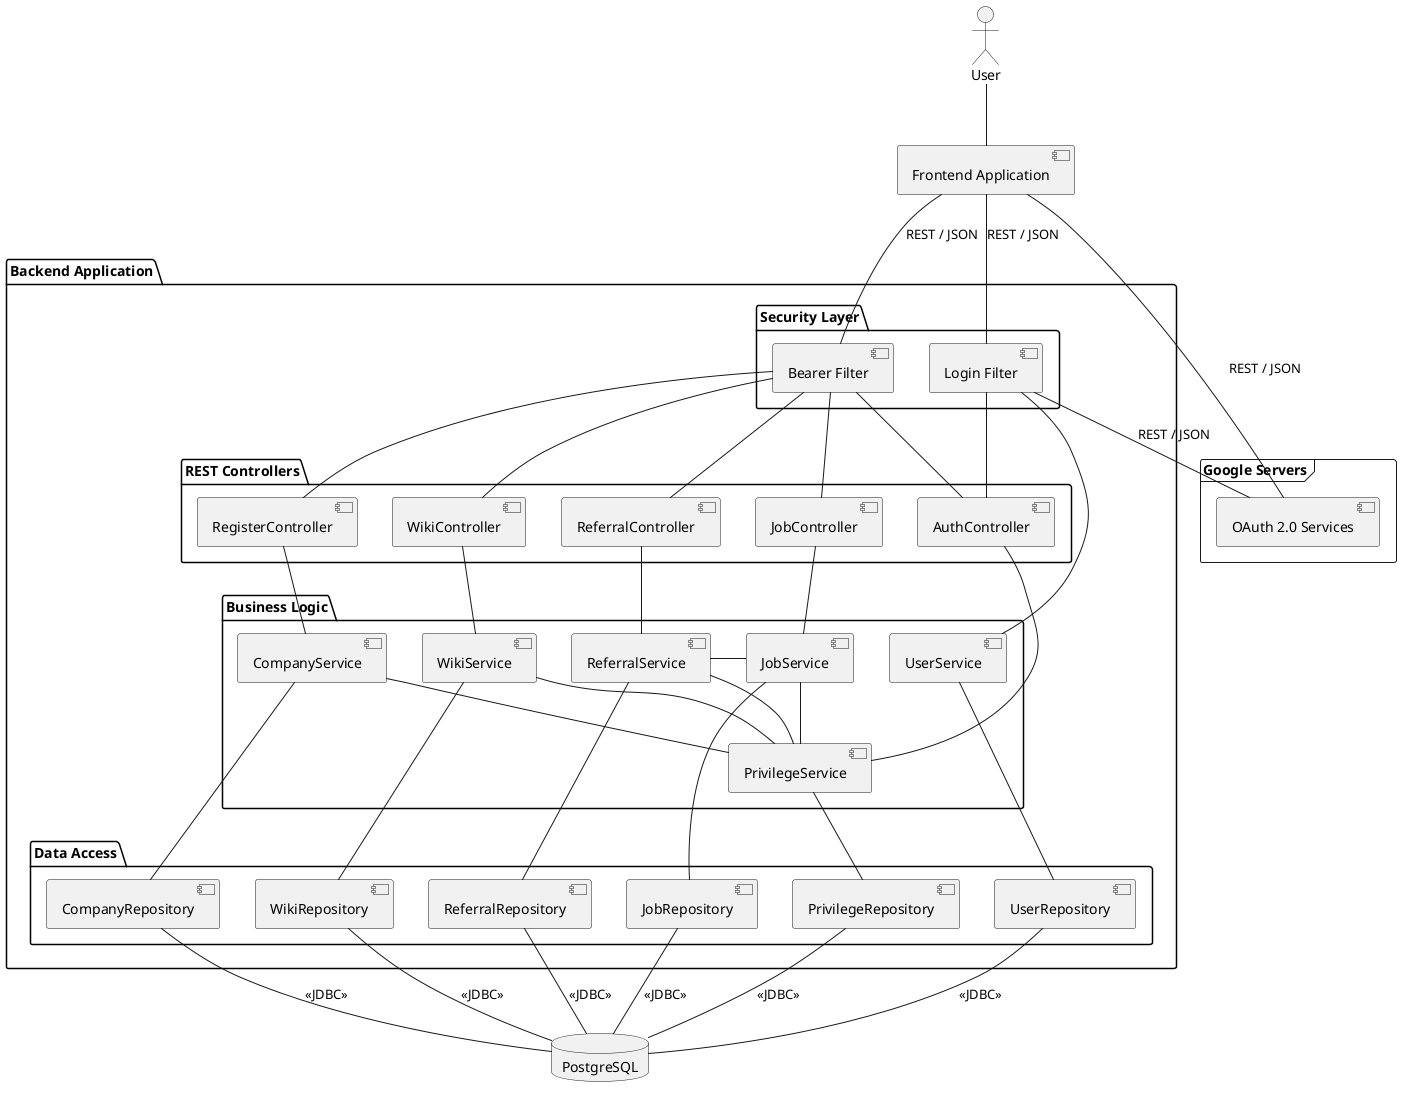 @startuml
actor User

frame "Google Servers" {
 component [OAuth 2.0 Services]
}

component [Frontend Application]



package "Backend Application" {
 package "Security Layer" {
  component [Login Filter]
  component [Bearer Filter]
 }

 package "REST Controllers" {
  component [AuthController]
  component [RegisterController]
  component [WikiController]
  component [ReferralController]
  component [JobController]
 }

 package "Business Logic" {
  component [UserService]
  component [PrivilegeService]
  component [CompanyService]
  component [WikiService]
  component [ReferralService]
  component [JobService]
 }

 package "Data Access" {
  component UserRepository
  component PrivilegeRepository
  component CompanyRepository
  component WikiRepository
  component ReferralRepository
  component JobRepository
 }
}

database PostgreSQL


User -- [Frontend Application]
[Frontend Application] -- [Login Filter] : REST / JSON
[Frontend Application] -- [Bearer Filter] : REST / JSON

[Frontend Application] - [OAuth 2.0 Services] : REST / JSON
[Login Filter] -- [OAuth 2.0 Services] : REST / JSON


[Login Filter] -- [AuthController]
[Bearer Filter] -- [AuthController]
[Bearer Filter] -- [RegisterController]
[Bearer Filter] -- [WikiController]
[Bearer Filter] -- [ReferralController]
[Bearer Filter] -- [JobController]

[Login Filter] -- UserService
AuthController -- PrivilegeService
RegisterController -- CompanyService
WikiController -- WikiService
ReferralController -- ReferralService
JobController -- JobService

CompanyService -- PrivilegeService
WikiService -- PrivilegeService
ReferralService -- PrivilegeService
JobService -- PrivilegeService
JobService - ReferralService

UserService -- UserRepository
PrivilegeService -- PrivilegeRepository
CompanyService -- CompanyRepository
WikiService -- WikiRepository
ReferralService -- ReferralRepository
JobService -- JobRepository

UserRepository -- PostgreSQL : <<JDBC>>
PrivilegeRepository -- PostgreSQL : <<JDBC>>
CompanyRepository -- PostgreSQL : <<JDBC>>
WikiRepository -- PostgreSQL : <<JDBC>>
ReferralRepository -- PostgreSQL : <<JDBC>>
JobRepository -- PostgreSQL : <<JDBC>>
@enduml